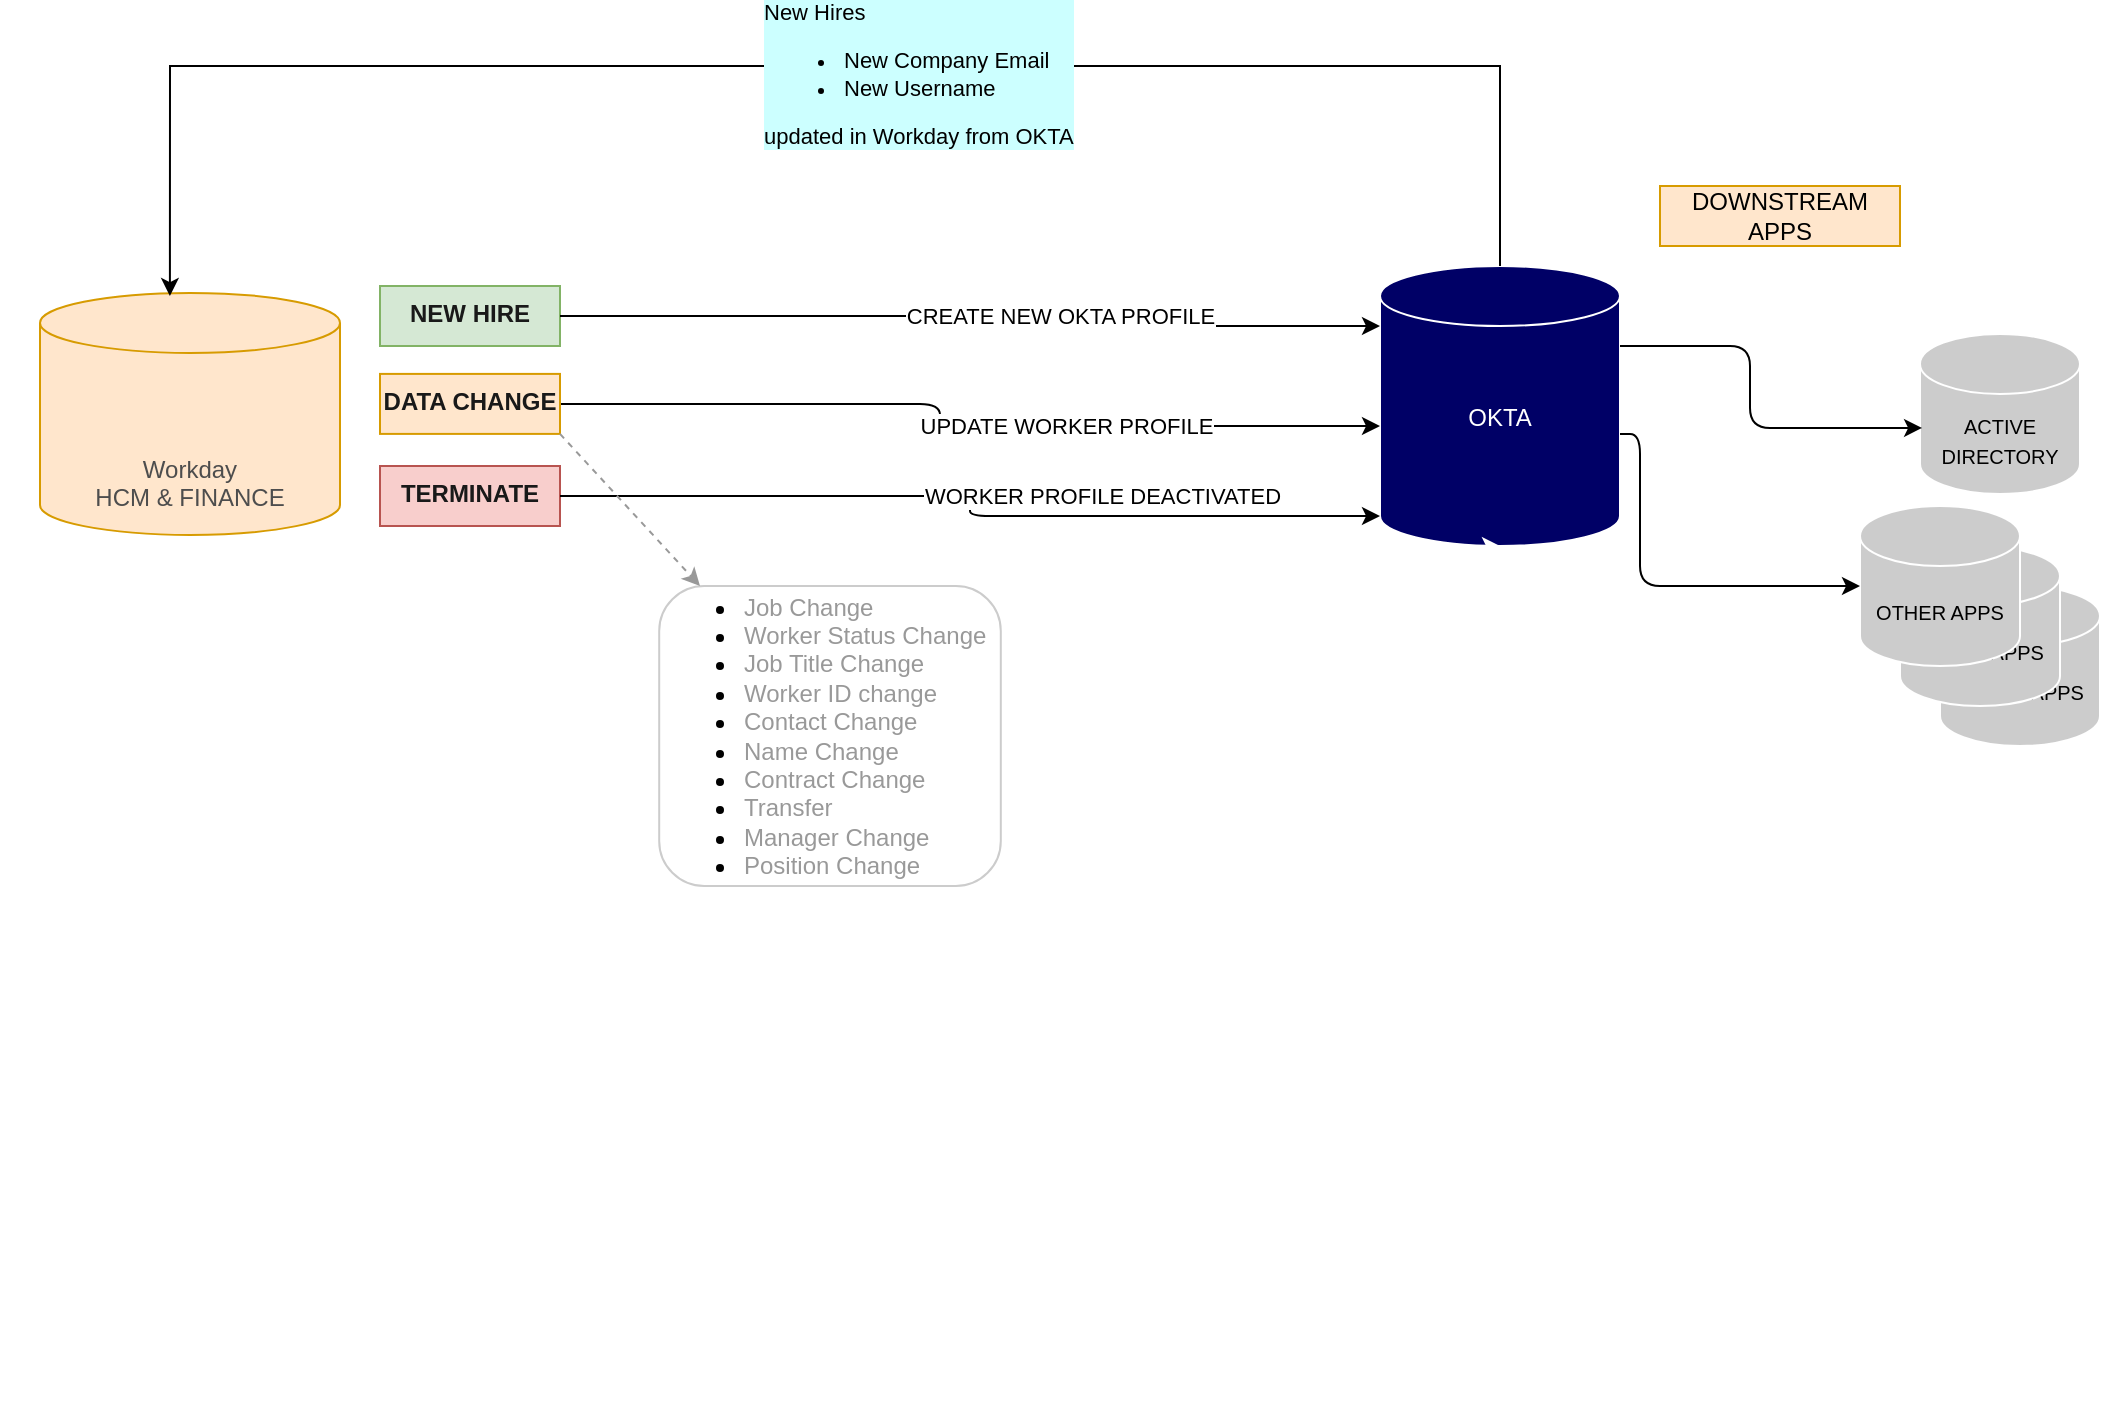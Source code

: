 <mxfile version="24.3.1" type="github">
  <diagram name="Page-1" id="XzqM8-vw0jxmQeB4U7DF">
    <mxGraphModel dx="1434" dy="1872" grid="1" gridSize="10" guides="1" tooltips="1" connect="1" arrows="1" fold="1" page="1" pageScale="1" pageWidth="850" pageHeight="1100" math="0" shadow="0">
      <root>
        <mxCell id="0" />
        <mxCell id="1" parent="0" />
        <mxCell id="L11Zi6Myb81KrAo7cGtV-2" value="&lt;font style=&quot;font-size: 10px;&quot;&gt;OTHER APPS&lt;/font&gt;" style="shape=cylinder3;whiteSpace=wrap;html=1;boundedLbl=1;backgroundOutline=1;size=15;fillColor=#CCCCCC;strokeColor=#FFFFFF;" parent="1" vertex="1">
          <mxGeometry x="990" y="290" width="80" height="80" as="geometry" />
        </mxCell>
        <mxCell id="L11Zi6Myb81KrAo7cGtV-1" value="&lt;font style=&quot;font-size: 10px;&quot;&gt;OTHER APPS&lt;/font&gt;" style="shape=cylinder3;whiteSpace=wrap;html=1;boundedLbl=1;backgroundOutline=1;size=15;fillColor=#CCCCCC;strokeColor=#FFFFFF;" parent="1" vertex="1">
          <mxGeometry x="970" y="270" width="80" height="80" as="geometry" />
        </mxCell>
        <mxCell id="ineW9E7MuL8HfUcgkZqa-1" value="&lt;div&gt;&lt;font color=&quot;#4d4d4d&quot;&gt;&lt;br&gt;&lt;/font&gt;&lt;/div&gt;&lt;div&gt;&lt;font color=&quot;#4d4d4d&quot;&gt;&lt;br&gt;&lt;/font&gt;&lt;/div&gt;&lt;font color=&quot;#4d4d4d&quot;&gt;&lt;div&gt;&lt;font color=&quot;#4d4d4d&quot;&gt;&lt;br&gt;&lt;/font&gt;&lt;/div&gt;Workday&lt;/font&gt;&lt;div&gt;&lt;font color=&quot;#4d4d4d&quot;&gt;HCM &amp;amp; FINANCE&lt;/font&gt;&lt;/div&gt;" style="shape=cylinder3;whiteSpace=wrap;html=1;boundedLbl=1;backgroundOutline=1;size=15;fillColor=#ffe6cc;strokeColor=#d79b00;" parent="1" vertex="1">
          <mxGeometry x="40" y="143.45" width="150" height="121" as="geometry" />
        </mxCell>
        <mxCell id="ineW9E7MuL8HfUcgkZqa-2" value="" style="shape=image;verticalLabelPosition=bottom;labelBackgroundColor=default;verticalAlign=top;aspect=fixed;imageAspect=0;image=https://upload.wikimedia.org/wikipedia/commons/thumb/3/3b/Workday_Logo.png/1280px-Workday_Logo.png;" parent="1" vertex="1">
          <mxGeometry x="75" y="182.45" width="90" height="34.95" as="geometry" />
        </mxCell>
        <mxCell id="ineW9E7MuL8HfUcgkZqa-3" value="OKTA&lt;div&gt;&lt;br&gt;&lt;/div&gt;" style="shape=cylinder3;whiteSpace=wrap;html=1;boundedLbl=1;backgroundOutline=1;size=15;fillColor=#000066;fontColor=#ffffff;strokeColor=#FFFFFF;" parent="1" vertex="1">
          <mxGeometry x="710" y="130" width="120" height="140" as="geometry" />
        </mxCell>
        <mxCell id="ineW9E7MuL8HfUcgkZqa-4" value="&lt;h1 style=&quot;box-sizing: inherit; margin: 0px 0px 23px; color: rgb(25, 25, 25); line-height: 1.2; font-family: &amp;quot;Aeonik Regular&amp;quot;, Helvetica, Arial, sans-serif; font-style: normal; font-variant-ligatures: normal; font-variant-caps: normal; letter-spacing: normal; orphans: 2; text-align: start; text-indent: 0px; text-transform: none; widows: 2; word-spacing: 0px; -webkit-text-stroke-width: 0px; white-space: normal; background-color: rgb(255, 255, 255); text-decoration-thickness: initial; text-decoration-style: initial; text-decoration-color: initial; font-size: 23px;&quot;&gt;&lt;font style=&quot;font-size: 23px;&quot;&gt;Incremental imports&lt;/font&gt;&lt;/h1&gt;" style="text;whiteSpace=wrap;html=1;" parent="1" vertex="1">
          <mxGeometry x="75" y="510" width="230" height="50" as="geometry" />
        </mxCell>
        <mxCell id="ineW9E7MuL8HfUcgkZqa-5" value="&lt;span style=&quot;color: rgb(25, 25, 25); font-family: &amp;quot;Aeonik Regular&amp;quot;, Helvetica, Arial, sans-serif; font-size: 17px; font-style: normal; font-variant-ligatures: normal; font-variant-caps: normal; letter-spacing: normal; orphans: 2; text-indent: 0px; text-transform: none; widows: 2; word-spacing: 0px; -webkit-text-stroke-width: 0px; white-space: normal; text-decoration-thickness: initial; text-decoration-style: initial; text-decoration-color: initial; float: none; display: inline !important;&quot;&gt;Today&lt;/span&gt;" style="text;whiteSpace=wrap;html=1;fillColor=#CCFFCC;strokeColor=#82b366;fontStyle=1;align=center;" parent="1" vertex="1">
          <mxGeometry x="285" y="600" width="90" height="30" as="geometry" />
        </mxCell>
        <mxCell id="ineW9E7MuL8HfUcgkZqa-6" value="&lt;span style=&quot;color: rgb(25, 25, 25); font-family: &amp;quot;Aeonik Regular&amp;quot;, Helvetica, Arial, sans-serif; font-size: 17px; font-style: normal; font-variant-ligatures: normal; font-variant-caps: normal; letter-spacing: normal; orphans: 2; text-align: left; text-indent: 0px; text-transform: none; widows: 2; word-spacing: 0px; -webkit-text-stroke-width: 0px; white-space: normal; text-decoration-thickness: initial; text-decoration-style: initial; text-decoration-color: initial; float: none; display: inline !important;&quot;&gt;Pre-Start interval set to 10 days&lt;/span&gt;" style="text;whiteSpace=wrap;html=1;fillColor=#eeeeee;strokeColor=#36393d;fontStyle=1" parent="1" vertex="1">
          <mxGeometry x="75" y="560" width="540" height="30" as="geometry" />
        </mxCell>
        <mxCell id="ineW9E7MuL8HfUcgkZqa-7" value="&lt;span style=&quot;color: rgb(25, 25, 25); font-family: &amp;quot;Aeonik Regular&amp;quot;, Helvetica, Arial, sans-serif; font-size: 17px; font-style: normal; font-variant-ligatures: normal; font-variant-caps: normal; letter-spacing: normal; orphans: 2; text-indent: 0px; text-transform: none; widows: 2; word-spacing: 0px; -webkit-text-stroke-width: 0px; white-space: normal; text-decoration-thickness: initial; text-decoration-style: initial; text-decoration-color: initial; float: none; display: inline !important;&quot;&gt;Last import&amp;nbsp;&lt;/span&gt;&lt;div&gt;&lt;span style=&quot;color: rgb(25, 25, 25); font-family: &amp;quot;Aeonik Regular&amp;quot;, Helvetica, Arial, sans-serif; font-size: 17px; font-style: normal; font-variant-ligatures: normal; font-variant-caps: normal; letter-spacing: normal; orphans: 2; text-indent: 0px; text-transform: none; widows: 2; word-spacing: 0px; -webkit-text-stroke-width: 0px; white-space: normal; background-color: rgb(255, 255, 255); text-decoration-thickness: initial; text-decoration-style: initial; text-decoration-color: initial; float: none; display: inline !important;&quot;&gt;&lt;br&gt;&lt;/span&gt;&lt;/div&gt;&lt;div&gt;&lt;span style=&quot;color: rgb(25, 25, 25); font-family: &amp;quot;Aeonik Regular&amp;quot;, Helvetica, Arial, sans-serif; font-size: 17px; font-style: normal; font-variant-ligatures: normal; font-variant-caps: normal; letter-spacing: normal; orphans: 2; text-indent: 0px; text-transform: none; widows: 2; word-spacing: 0px; -webkit-text-stroke-width: 0px; white-space: normal; background-color: rgb(255, 255, 255); text-decoration-thickness: initial; text-decoration-style: initial; text-decoration-color: initial; float: none; display: inline !important;&quot;&gt;January 7th&lt;/span&gt;&lt;/div&gt;" style="text;whiteSpace=wrap;html=1;fillColor=#ffe6cc;strokeColor=#d79b00;align=center;fontStyle=1" parent="1" vertex="1">
          <mxGeometry x="75" y="600" width="110" height="30" as="geometry" />
        </mxCell>
        <mxCell id="ineW9E7MuL8HfUcgkZqa-8" value="&lt;div style=&quot;text-align: center;&quot;&gt;&lt;span style=&quot;background-color: initial; font-size: 17px;&quot;&gt;&lt;font face=&quot;Aeonik Regular, Helvetica, Arial, sans-serif&quot; color=&quot;#191919&quot;&gt;January 10th&lt;/font&gt;&lt;/span&gt;&lt;/div&gt;" style="text;whiteSpace=wrap;html=1;" parent="1" vertex="1">
          <mxGeometry x="263.51" y="480" width="120" height="30" as="geometry" />
        </mxCell>
        <mxCell id="ineW9E7MuL8HfUcgkZqa-9" value="&lt;font color=&quot;#191919&quot; face=&quot;Aeonik Regular, Helvetica, Arial, sans-serif&quot;&gt;&lt;span style=&quot;font-size: 17px;&quot;&gt;Future Date&lt;/span&gt;&lt;/font&gt;" style="text;whiteSpace=wrap;html=1;fillColor=#99FFFF;strokeColor=#82b366;fontStyle=1" parent="1" vertex="1">
          <mxGeometry x="515" y="600" width="100" height="30" as="geometry" />
        </mxCell>
        <mxCell id="ineW9E7MuL8HfUcgkZqa-10" value="&lt;div style=&quot;text-align: center;&quot;&gt;&lt;span style=&quot;background-color: initial; font-size: 17px;&quot;&gt;&lt;font face=&quot;Aeonik Regular, Helvetica, Arial, sans-serif&quot; color=&quot;#191919&quot;&gt;January 17th&lt;/font&gt;&lt;/span&gt;&lt;/div&gt;" style="text;whiteSpace=wrap;html=1;" parent="1" vertex="1">
          <mxGeometry x="512" y="630" width="120" height="20" as="geometry" />
        </mxCell>
        <mxCell id="ineW9E7MuL8HfUcgkZqa-12" value="" style="shape=curlyBracket;whiteSpace=wrap;html=1;rounded=1;flipH=1;labelPosition=right;verticalLabelPosition=middle;align=left;verticalAlign=middle;rotation=90;" parent="1" vertex="1">
          <mxGeometry x="369.2" y="429.89" width="14.31" height="425" as="geometry" />
        </mxCell>
        <mxCell id="p3hvdUpW7HJqdY0qBlRM-1" value="&lt;font style=&quot;font-size: 15px;&quot;&gt;&lt;b&gt;Run Today&lt;/b&gt;&lt;/font&gt;" style="text;html=1;align=center;verticalAlign=middle;whiteSpace=wrap;rounded=0;" parent="1" vertex="1">
          <mxGeometry x="240" y="650" width="90" height="30" as="geometry" />
        </mxCell>
        <mxCell id="p3hvdUpW7HJqdY0qBlRM-2" style="edgeStyle=orthogonalEdgeStyle;rounded=1;orthogonalLoop=1;jettySize=auto;html=1;exitX=0.1;exitY=0.5;exitDx=0;exitDy=0;exitPerimeter=0;entryX=0.5;entryY=1;entryDx=0;entryDy=0;entryPerimeter=0;curved=0;strokeColor=#FFFFFF;" parent="1" source="ineW9E7MuL8HfUcgkZqa-12" target="ineW9E7MuL8HfUcgkZqa-3" edge="1">
          <mxGeometry relative="1" as="geometry">
            <Array as="points">
              <mxPoint x="376" y="670" />
              <mxPoint x="760" y="670" />
            </Array>
          </mxGeometry>
        </mxCell>
        <mxCell id="0bz6MiMw572WCOq6uDcL-2" value="&lt;font size=&quot;1&quot; face=&quot;Aeonik Regular, Helvetica, Arial, sans-serif&quot; color=&quot;#191919&quot;&gt;&lt;b style=&quot;font-size: 12px;&quot;&gt;NEW HIRE&lt;/b&gt;&lt;/font&gt;" style="text;whiteSpace=wrap;html=1;fillColor=#d5e8d4;strokeColor=#82b366;align=center;" parent="1" vertex="1">
          <mxGeometry x="210" y="140" width="90" height="30" as="geometry" />
        </mxCell>
        <mxCell id="0bz6MiMw572WCOq6uDcL-3" style="edgeStyle=orthogonalEdgeStyle;rounded=1;orthogonalLoop=1;jettySize=auto;html=1;entryX=0;entryY=0;entryDx=0;entryDy=30;entryPerimeter=0;curved=0;" parent="1" source="0bz6MiMw572WCOq6uDcL-2" target="ineW9E7MuL8HfUcgkZqa-3" edge="1">
          <mxGeometry relative="1" as="geometry" />
        </mxCell>
        <mxCell id="0bz6MiMw572WCOq6uDcL-11" value="CREATE NEW OKTA PROFILE" style="edgeLabel;html=1;align=center;verticalAlign=middle;resizable=0;points=[];" parent="0bz6MiMw572WCOq6uDcL-3" vertex="1" connectable="0">
          <mxGeometry x="0.435" y="-3" relative="1" as="geometry">
            <mxPoint x="-43" y="-8" as="offset" />
          </mxGeometry>
        </mxCell>
        <mxCell id="0bz6MiMw572WCOq6uDcL-4" value="&lt;font style=&quot;font-size: 10px;&quot;&gt;ACTIVE DIRECTORY&lt;/font&gt;" style="shape=cylinder3;whiteSpace=wrap;html=1;boundedLbl=1;backgroundOutline=1;size=15;fillColor=#CCCCCC;strokeColor=#FFFFFF;" parent="1" vertex="1">
          <mxGeometry x="980" y="163.95" width="80" height="80" as="geometry" />
        </mxCell>
        <mxCell id="0bz6MiMw572WCOq6uDcL-5" value="DOWNSTREAM APPS" style="text;html=1;align=center;verticalAlign=middle;whiteSpace=wrap;rounded=0;fillColor=#ffe6cc;strokeColor=#d79b00;" parent="1" vertex="1">
          <mxGeometry x="850" y="90" width="120" height="30" as="geometry" />
        </mxCell>
        <mxCell id="0bz6MiMw572WCOq6uDcL-6" style="edgeStyle=orthogonalEdgeStyle;rounded=1;orthogonalLoop=1;jettySize=auto;html=1;entryX=0.013;entryY=0.588;entryDx=0;entryDy=0;entryPerimeter=0;curved=0;" parent="1" source="ineW9E7MuL8HfUcgkZqa-3" target="0bz6MiMw572WCOq6uDcL-4" edge="1">
          <mxGeometry relative="1" as="geometry">
            <Array as="points">
              <mxPoint x="895" y="170" />
              <mxPoint x="895" y="211" />
            </Array>
          </mxGeometry>
        </mxCell>
        <mxCell id="0bz6MiMw572WCOq6uDcL-7" value="&lt;font style=&quot;font-size: 10px;&quot;&gt;OTHER APPS&lt;/font&gt;" style="shape=cylinder3;whiteSpace=wrap;html=1;boundedLbl=1;backgroundOutline=1;size=15;fillColor=#CCCCCC;strokeColor=#FFFFFF;" parent="1" vertex="1">
          <mxGeometry x="950" y="250" width="80" height="80" as="geometry" />
        </mxCell>
        <mxCell id="0bz6MiMw572WCOq6uDcL-8" style="edgeStyle=orthogonalEdgeStyle;rounded=1;orthogonalLoop=1;jettySize=auto;html=1;entryX=0;entryY=0.5;entryDx=0;entryDy=0;entryPerimeter=0;curved=0;" parent="1" source="ineW9E7MuL8HfUcgkZqa-3" target="0bz6MiMw572WCOq6uDcL-7" edge="1">
          <mxGeometry relative="1" as="geometry">
            <Array as="points">
              <mxPoint x="840" y="214" />
              <mxPoint x="840" y="290" />
            </Array>
          </mxGeometry>
        </mxCell>
        <mxCell id="0bz6MiMw572WCOq6uDcL-12" style="edgeStyle=orthogonalEdgeStyle;rounded=1;orthogonalLoop=1;jettySize=auto;html=1;exitX=1;exitY=0.5;exitDx=0;exitDy=0;curved=0;" parent="1" source="0bz6MiMw572WCOq6uDcL-9" target="ineW9E7MuL8HfUcgkZqa-3" edge="1">
          <mxGeometry relative="1" as="geometry">
            <Array as="points">
              <mxPoint x="490" y="199" />
              <mxPoint x="490" y="210" />
            </Array>
          </mxGeometry>
        </mxCell>
        <mxCell id="0bz6MiMw572WCOq6uDcL-13" value="UPDATE WORKER PROFILE" style="edgeLabel;html=1;align=center;verticalAlign=middle;resizable=0;points=[];" parent="0bz6MiMw572WCOq6uDcL-12" vertex="1" connectable="0">
          <mxGeometry x="0.254" relative="1" as="geometry">
            <mxPoint as="offset" />
          </mxGeometry>
        </mxCell>
        <mxCell id="0bz6MiMw572WCOq6uDcL-9" value="&lt;font size=&quot;1&quot; face=&quot;Aeonik Regular, Helvetica, Arial, sans-serif&quot; color=&quot;#191919&quot;&gt;&lt;b style=&quot;font-size: 12px;&quot;&gt;DATA CHANGE&lt;/b&gt;&lt;/font&gt;" style="text;whiteSpace=wrap;html=1;fillColor=#ffe6cc;strokeColor=#d79b00;align=center;" parent="1" vertex="1">
          <mxGeometry x="210" y="183.95" width="90" height="30" as="geometry" />
        </mxCell>
        <mxCell id="0bz6MiMw572WCOq6uDcL-14" value="&lt;font size=&quot;1&quot; face=&quot;Aeonik Regular, Helvetica, Arial, sans-serif&quot; color=&quot;#191919&quot;&gt;&lt;b style=&quot;font-size: 12px;&quot;&gt;TERMINATE&lt;/b&gt;&lt;/font&gt;" style="text;whiteSpace=wrap;html=1;fillColor=#f8cecc;strokeColor=#b85450;align=center;" parent="1" vertex="1">
          <mxGeometry x="210" y="230" width="90" height="30" as="geometry" />
        </mxCell>
        <mxCell id="0bz6MiMw572WCOq6uDcL-15" style="edgeStyle=orthogonalEdgeStyle;rounded=1;orthogonalLoop=1;jettySize=auto;html=1;entryX=0;entryY=1;entryDx=0;entryDy=-15;entryPerimeter=0;curved=0;" parent="1" source="0bz6MiMw572WCOq6uDcL-14" target="ineW9E7MuL8HfUcgkZqa-3" edge="1">
          <mxGeometry relative="1" as="geometry" />
        </mxCell>
        <mxCell id="0bz6MiMw572WCOq6uDcL-16" value="WORKER PROFILE DEACTIVATED" style="edgeLabel;html=1;align=center;verticalAlign=middle;resizable=0;points=[];" parent="0bz6MiMw572WCOq6uDcL-15" vertex="1" connectable="0">
          <mxGeometry x="0.338" y="-1" relative="1" as="geometry">
            <mxPoint y="-11" as="offset" />
          </mxGeometry>
        </mxCell>
        <mxCell id="K2FFWYvcq-WSNDG9h1Q7-1" value="" style="rounded=1;whiteSpace=wrap;html=1;strokeColor=none;fillColor=#FFFFFF;" vertex="1" parent="1">
          <mxGeometry x="20" y="460" width="830" height="240" as="geometry" />
        </mxCell>
        <mxCell id="K2FFWYvcq-WSNDG9h1Q7-2" value="&lt;ul&gt;&lt;li&gt;&lt;font color=&quot;#999999&quot;&gt;Job Change&lt;/font&gt;&lt;/li&gt;&lt;li&gt;&lt;font color=&quot;#999999&quot;&gt;Worker Status Change&lt;/font&gt;&lt;/li&gt;&lt;li&gt;&lt;font color=&quot;#999999&quot;&gt;Job Title Change&lt;/font&gt;&lt;/li&gt;&lt;li&gt;&lt;font color=&quot;#999999&quot;&gt;Worker ID change&lt;/font&gt;&lt;/li&gt;&lt;li&gt;&lt;font color=&quot;#999999&quot;&gt;Contact Change&lt;/font&gt;&lt;/li&gt;&lt;li&gt;&lt;font color=&quot;#999999&quot;&gt;Name Change&lt;/font&gt;&lt;/li&gt;&lt;li&gt;&lt;font color=&quot;#999999&quot;&gt;Contract Change&lt;/font&gt;&lt;/li&gt;&lt;li&gt;&lt;font color=&quot;#999999&quot;&gt;Transfer&lt;/font&gt;&lt;/li&gt;&lt;li&gt;&lt;font color=&quot;#999999&quot;&gt;Manager Change&lt;/font&gt;&lt;/li&gt;&lt;li&gt;&lt;font color=&quot;#999999&quot;&gt;Position Change&lt;/font&gt;&lt;/li&gt;&lt;/ul&gt;" style="rounded=1;whiteSpace=wrap;html=1;strokeColor=#CCCCCC;align=left;" vertex="1" parent="1">
          <mxGeometry x="349.6" y="290" width="170.8" height="150" as="geometry" />
        </mxCell>
        <mxCell id="K2FFWYvcq-WSNDG9h1Q7-3" value="" style="endArrow=classic;html=1;rounded=0;exitX=1;exitY=1;exitDx=0;exitDy=0;strokeColor=#999999;dashed=1;" edge="1" parent="1" source="0bz6MiMw572WCOq6uDcL-9">
          <mxGeometry width="50" height="50" relative="1" as="geometry">
            <mxPoint x="530" y="220" as="sourcePoint" />
            <mxPoint x="370" y="290" as="targetPoint" />
          </mxGeometry>
        </mxCell>
        <mxCell id="K2FFWYvcq-WSNDG9h1Q7-4" style="edgeStyle=orthogonalEdgeStyle;rounded=0;orthogonalLoop=1;jettySize=auto;html=1;entryX=0.433;entryY=0.013;entryDx=0;entryDy=0;entryPerimeter=0;" edge="1" parent="1" source="ineW9E7MuL8HfUcgkZqa-3" target="ineW9E7MuL8HfUcgkZqa-1">
          <mxGeometry relative="1" as="geometry">
            <Array as="points">
              <mxPoint x="770" y="30" />
              <mxPoint x="105" y="30" />
            </Array>
          </mxGeometry>
        </mxCell>
        <mxCell id="K2FFWYvcq-WSNDG9h1Q7-5" value="&lt;div style=&quot;text-align: justify;&quot;&gt;New Hires&lt;/div&gt;&lt;div style=&quot;text-align: justify;&quot;&gt;&lt;ul&gt;&lt;li&gt;New Company Email&amp;nbsp;&lt;/li&gt;&lt;li&gt;New Username&lt;/li&gt;&lt;/ul&gt;&lt;/div&gt;&lt;div style=&quot;text-align: justify;&quot;&gt;updated in Workday from OKTA&lt;/div&gt;" style="edgeLabel;html=1;align=left;verticalAlign=middle;resizable=0;points=[];labelBackgroundColor=#CCFFFF;" vertex="1" connectable="0" parent="K2FFWYvcq-WSNDG9h1Q7-4">
          <mxGeometry x="-0.064" y="4" relative="1" as="geometry">
            <mxPoint x="-58" as="offset" />
          </mxGeometry>
        </mxCell>
      </root>
    </mxGraphModel>
  </diagram>
</mxfile>
